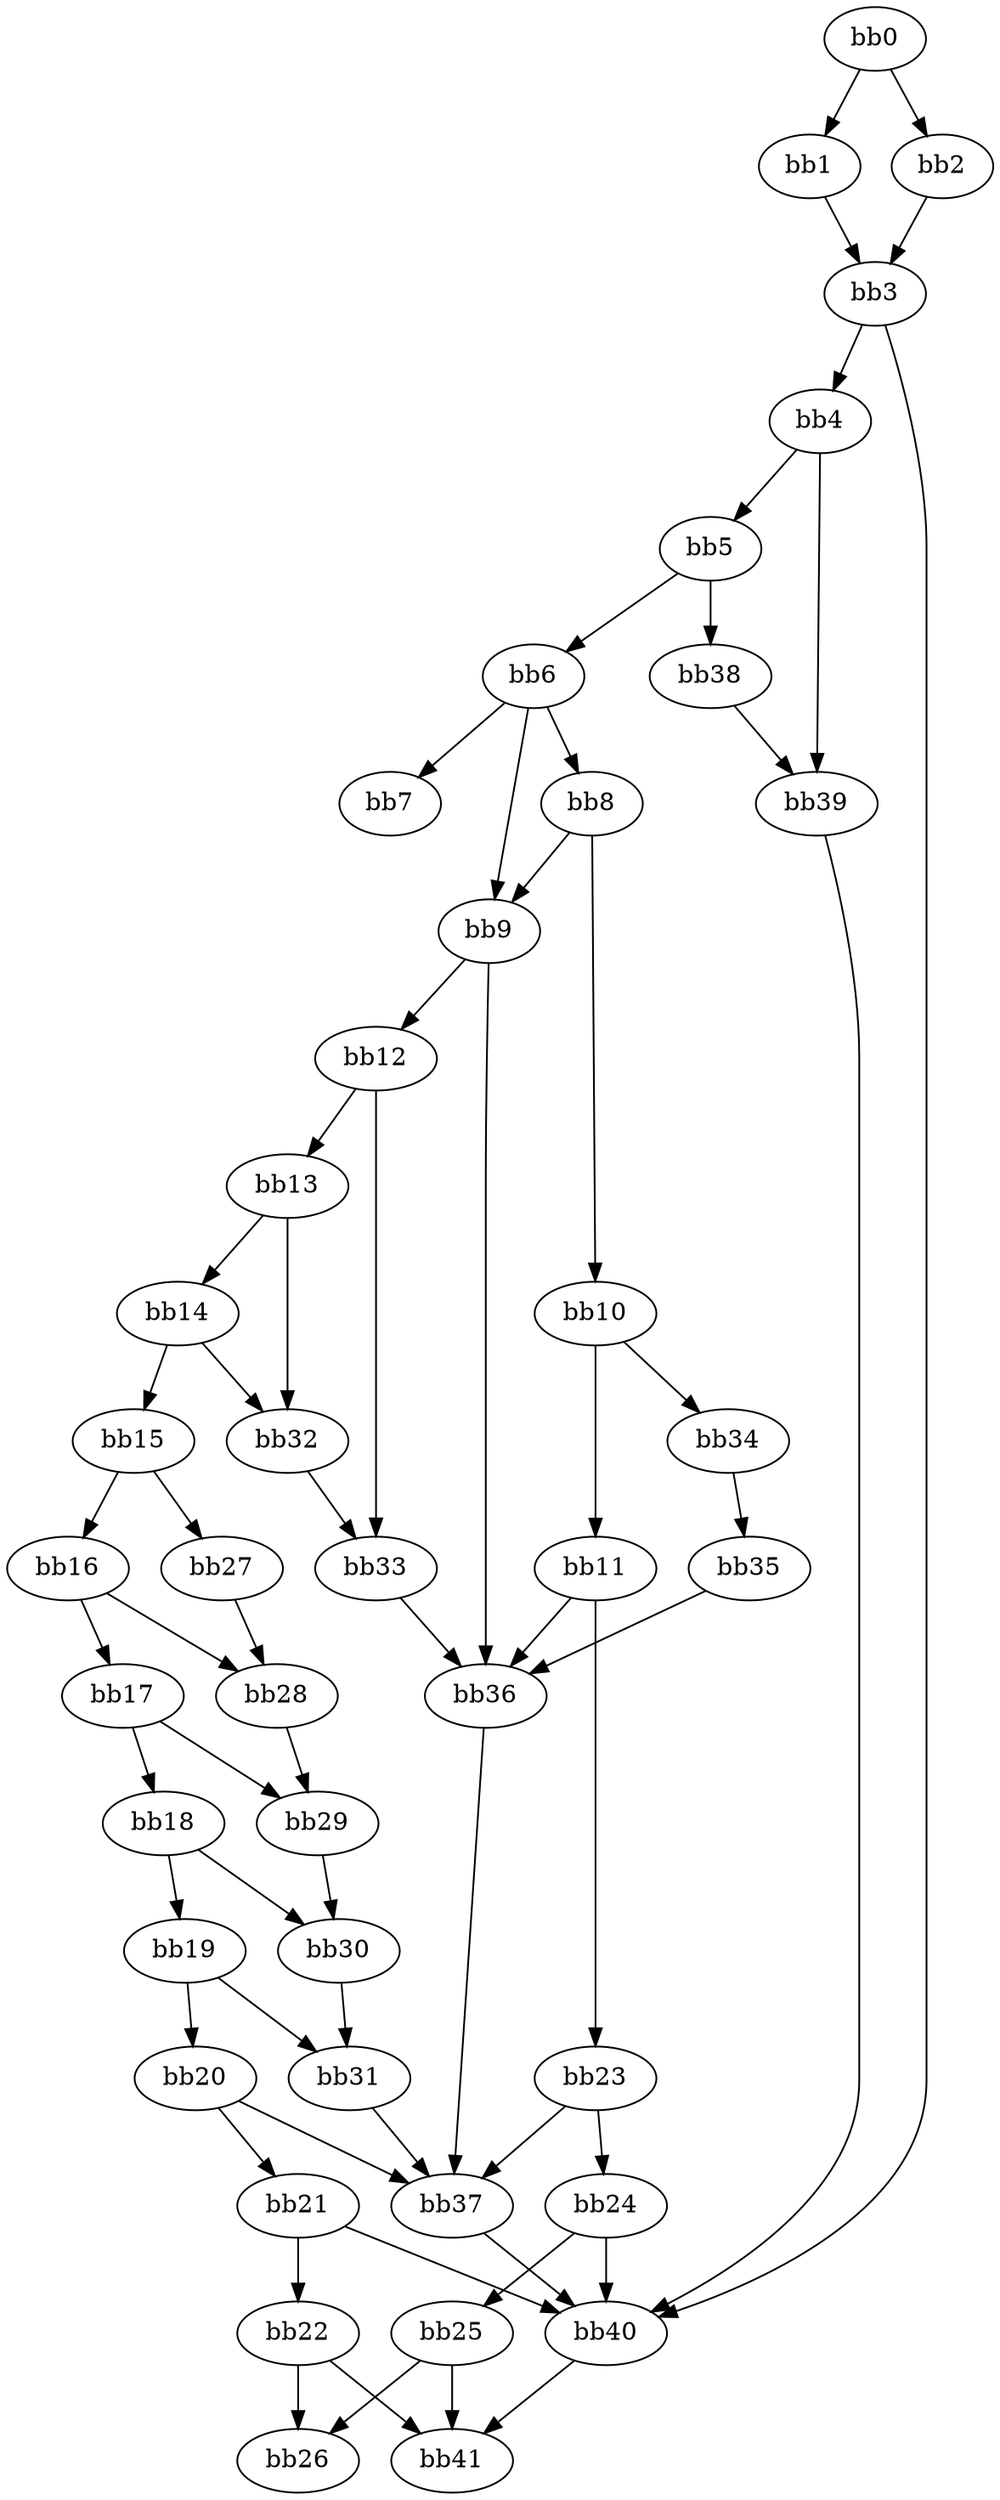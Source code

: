digraph {
    0 [ label = "bb0\l" ]
    1 [ label = "bb1\l" ]
    2 [ label = "bb2\l" ]
    3 [ label = "bb3\l" ]
    4 [ label = "bb4\l" ]
    5 [ label = "bb5\l" ]
    6 [ label = "bb6\l" ]
    7 [ label = "bb7\l" ]
    8 [ label = "bb8\l" ]
    9 [ label = "bb9\l" ]
    10 [ label = "bb10\l" ]
    11 [ label = "bb11\l" ]
    12 [ label = "bb12\l" ]
    13 [ label = "bb13\l" ]
    14 [ label = "bb14\l" ]
    15 [ label = "bb15\l" ]
    16 [ label = "bb16\l" ]
    17 [ label = "bb17\l" ]
    18 [ label = "bb18\l" ]
    19 [ label = "bb19\l" ]
    20 [ label = "bb20\l" ]
    21 [ label = "bb21\l" ]
    22 [ label = "bb22\l" ]
    23 [ label = "bb23\l" ]
    24 [ label = "bb24\l" ]
    25 [ label = "bb25\l" ]
    26 [ label = "bb26\l" ]
    27 [ label = "bb27\l" ]
    28 [ label = "bb28\l" ]
    29 [ label = "bb29\l" ]
    30 [ label = "bb30\l" ]
    31 [ label = "bb31\l" ]
    32 [ label = "bb32\l" ]
    33 [ label = "bb33\l" ]
    34 [ label = "bb34\l" ]
    35 [ label = "bb35\l" ]
    36 [ label = "bb36\l" ]
    37 [ label = "bb37\l" ]
    38 [ label = "bb38\l" ]
    39 [ label = "bb39\l" ]
    40 [ label = "bb40\l" ]
    41 [ label = "bb41\l" ]
    0 -> 1 [ ]
    0 -> 2 [ ]
    1 -> 3 [ ]
    2 -> 3 [ ]
    3 -> 4 [ ]
    3 -> 40 [ ]
    4 -> 5 [ ]
    4 -> 39 [ ]
    5 -> 6 [ ]
    5 -> 38 [ ]
    6 -> 7 [ ]
    6 -> 8 [ ]
    6 -> 9 [ ]
    8 -> 9 [ ]
    8 -> 10 [ ]
    9 -> 12 [ ]
    9 -> 36 [ ]
    10 -> 11 [ ]
    10 -> 34 [ ]
    11 -> 23 [ ]
    11 -> 36 [ ]
    12 -> 13 [ ]
    12 -> 33 [ ]
    13 -> 14 [ ]
    13 -> 32 [ ]
    14 -> 15 [ ]
    14 -> 32 [ ]
    15 -> 16 [ ]
    15 -> 27 [ ]
    16 -> 17 [ ]
    16 -> 28 [ ]
    17 -> 18 [ ]
    17 -> 29 [ ]
    18 -> 19 [ ]
    18 -> 30 [ ]
    19 -> 20 [ ]
    19 -> 31 [ ]
    20 -> 21 [ ]
    20 -> 37 [ ]
    21 -> 22 [ ]
    21 -> 40 [ ]
    22 -> 26 [ ]
    22 -> 41 [ ]
    23 -> 24 [ ]
    23 -> 37 [ ]
    24 -> 25 [ ]
    24 -> 40 [ ]
    25 -> 26 [ ]
    25 -> 41 [ ]
    27 -> 28 [ ]
    28 -> 29 [ ]
    29 -> 30 [ ]
    30 -> 31 [ ]
    31 -> 37 [ ]
    32 -> 33 [ ]
    33 -> 36 [ ]
    34 -> 35 [ ]
    35 -> 36 [ ]
    36 -> 37 [ ]
    37 -> 40 [ ]
    38 -> 39 [ ]
    39 -> 40 [ ]
    40 -> 41 [ ]
}

